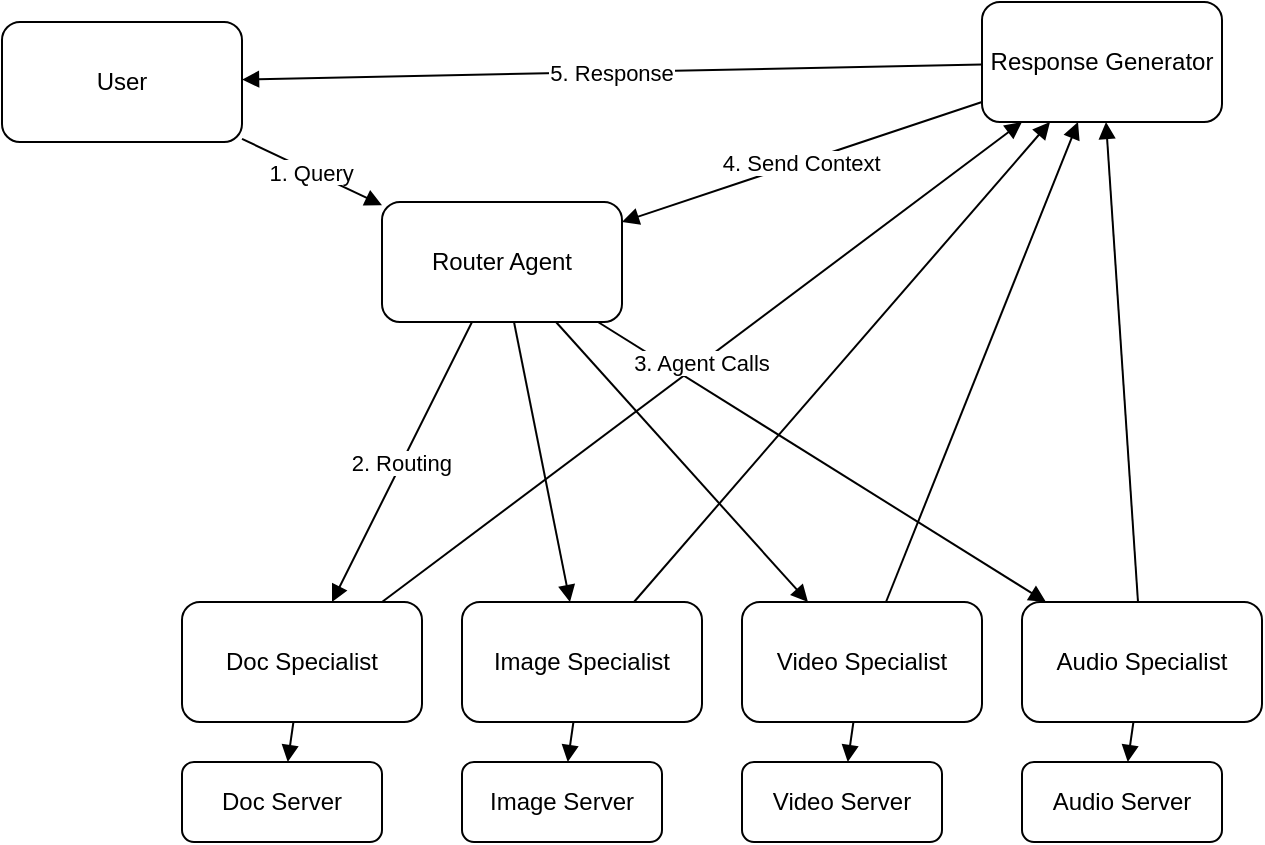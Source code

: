 <mxfile version="28.0.7">
  <diagram name="Pixeltable MCP Flow" id="sNswxe0ubBMYVQ3pgrPt">
    <mxGraphModel dx="1426" dy="766" grid="1" gridSize="10" guides="1" tooltips="1" connect="1" arrows="1" fold="1" page="1" pageScale="1" pageWidth="827" pageHeight="1169" math="0" shadow="0">
      <root>
        <mxCell id="0" />
        <mxCell id="1" parent="0" />
        <mxCell id="2eI1q7zghtQ3Tt567bm7-1" value="User" style="rounded=1;whiteSpace=wrap;html=1;" vertex="1" parent="1">
          <mxGeometry x="10" y="110" width="120" height="60" as="geometry" />
        </mxCell>
        <mxCell id="2eI1q7zghtQ3Tt567bm7-2" value="Router Agent" style="rounded=1;whiteSpace=wrap;html=1;" vertex="1" parent="1">
          <mxGeometry x="200" y="200" width="120" height="60" as="geometry" />
        </mxCell>
        <mxCell id="2eI1q7zghtQ3Tt567bm7-3" value="Response Generator" style="rounded=1;whiteSpace=wrap;html=1;" vertex="1" parent="1">
          <mxGeometry x="500" y="100" width="120" height="60" as="geometry" />
        </mxCell>
        <mxCell id="2eI1q7zghtQ3Tt567bm7-4" value="Doc Specialist" style="rounded=1;whiteSpace=wrap;html=1;" vertex="1" parent="1">
          <mxGeometry x="100" y="400" width="120" height="60" as="geometry" />
        </mxCell>
        <mxCell id="2eI1q7zghtQ3Tt567bm7-5" value="Image Specialist" style="rounded=1;whiteSpace=wrap;html=1;" vertex="1" parent="1">
          <mxGeometry x="240" y="400" width="120" height="60" as="geometry" />
        </mxCell>
        <mxCell id="2eI1q7zghtQ3Tt567bm7-6" value="Video Specialist" style="rounded=1;whiteSpace=wrap;html=1;" vertex="1" parent="1">
          <mxGeometry x="380" y="400" width="120" height="60" as="geometry" />
        </mxCell>
        <mxCell id="2eI1q7zghtQ3Tt567bm7-7" value="Audio Specialist" style="rounded=1;whiteSpace=wrap;html=1;" vertex="1" parent="1">
          <mxGeometry x="520" y="400" width="120" height="60" as="geometry" />
        </mxCell>
        <mxCell id="2eI1q7zghtQ3Tt567bm7-8" value="Doc Server" style="rounded=1;whiteSpace=wrap;html=1;" vertex="1" parent="1">
          <mxGeometry x="100" y="480" width="100" height="40" as="geometry" />
        </mxCell>
        <mxCell id="2eI1q7zghtQ3Tt567bm7-9" value="Image Server" style="rounded=1;whiteSpace=wrap;html=1;" vertex="1" parent="1">
          <mxGeometry x="240" y="480" width="100" height="40" as="geometry" />
        </mxCell>
        <mxCell id="2eI1q7zghtQ3Tt567bm7-10" value="Video Server" style="rounded=1;whiteSpace=wrap;html=1;" vertex="1" parent="1">
          <mxGeometry x="380" y="480" width="100" height="40" as="geometry" />
        </mxCell>
        <mxCell id="2eI1q7zghtQ3Tt567bm7-11" value="Audio Server" style="rounded=1;whiteSpace=wrap;html=1;" vertex="1" parent="1">
          <mxGeometry x="520" y="480" width="100" height="40" as="geometry" />
        </mxCell>
        <mxCell id="2eI1q7zghtQ3Tt567bm7-12" value="1. Query" style="endArrow=block;" edge="1" parent="1" source="2eI1q7zghtQ3Tt567bm7-1" target="2eI1q7zghtQ3Tt567bm7-2">
          <mxGeometry relative="1" as="geometry" />
        </mxCell>
        <mxCell id="2eI1q7zghtQ3Tt567bm7-13" value="2. Routing" style="endArrow=block;" edge="1" parent="1" source="2eI1q7zghtQ3Tt567bm7-2" target="2eI1q7zghtQ3Tt567bm7-4">
          <mxGeometry relative="1" as="geometry" />
        </mxCell>
        <mxCell id="2eI1q7zghtQ3Tt567bm7-14" value="" style="endArrow=block;" edge="1" parent="1" source="2eI1q7zghtQ3Tt567bm7-2" target="2eI1q7zghtQ3Tt567bm7-5">
          <mxGeometry relative="1" as="geometry" />
        </mxCell>
        <mxCell id="2eI1q7zghtQ3Tt567bm7-15" value="" style="endArrow=block;" edge="1" parent="1" source="2eI1q7zghtQ3Tt567bm7-2" target="2eI1q7zghtQ3Tt567bm7-6">
          <mxGeometry relative="1" as="geometry" />
        </mxCell>
        <mxCell id="2eI1q7zghtQ3Tt567bm7-16" value="" style="endArrow=block;" edge="1" parent="1" source="2eI1q7zghtQ3Tt567bm7-2" target="2eI1q7zghtQ3Tt567bm7-7">
          <mxGeometry relative="1" as="geometry" />
        </mxCell>
        <mxCell id="2eI1q7zghtQ3Tt567bm7-17" value="3. Agent Calls" style="endArrow=block;" edge="1" parent="1" source="2eI1q7zghtQ3Tt567bm7-4" target="2eI1q7zghtQ3Tt567bm7-3">
          <mxGeometry relative="1" as="geometry" />
        </mxCell>
        <mxCell id="2eI1q7zghtQ3Tt567bm7-18" value="" style="endArrow=block;" edge="1" parent="1" source="2eI1q7zghtQ3Tt567bm7-5" target="2eI1q7zghtQ3Tt567bm7-3">
          <mxGeometry relative="1" as="geometry" />
        </mxCell>
        <mxCell id="2eI1q7zghtQ3Tt567bm7-19" value="" style="endArrow=block;" edge="1" parent="1" source="2eI1q7zghtQ3Tt567bm7-6" target="2eI1q7zghtQ3Tt567bm7-3">
          <mxGeometry relative="1" as="geometry" />
        </mxCell>
        <mxCell id="2eI1q7zghtQ3Tt567bm7-20" value="" style="endArrow=block;" edge="1" parent="1" source="2eI1q7zghtQ3Tt567bm7-7" target="2eI1q7zghtQ3Tt567bm7-3">
          <mxGeometry relative="1" as="geometry" />
        </mxCell>
        <mxCell id="2eI1q7zghtQ3Tt567bm7-21" value="4. Send Context" style="endArrow=block;" edge="1" parent="1" source="2eI1q7zghtQ3Tt567bm7-3" target="2eI1q7zghtQ3Tt567bm7-2">
          <mxGeometry relative="1" as="geometry" />
        </mxCell>
        <mxCell id="2eI1q7zghtQ3Tt567bm7-22" value="5. Response" style="endArrow=block;" edge="1" parent="1" source="2eI1q7zghtQ3Tt567bm7-3" target="2eI1q7zghtQ3Tt567bm7-1">
          <mxGeometry relative="1" as="geometry" />
        </mxCell>
        <mxCell id="2eI1q7zghtQ3Tt567bm7-23" value="" style="endArrow=block;" edge="1" parent="1" source="2eI1q7zghtQ3Tt567bm7-4" target="2eI1q7zghtQ3Tt567bm7-8">
          <mxGeometry relative="1" as="geometry" />
        </mxCell>
        <mxCell id="2eI1q7zghtQ3Tt567bm7-24" value="" style="endArrow=block;" edge="1" parent="1" source="2eI1q7zghtQ3Tt567bm7-5" target="2eI1q7zghtQ3Tt567bm7-9">
          <mxGeometry relative="1" as="geometry" />
        </mxCell>
        <mxCell id="2eI1q7zghtQ3Tt567bm7-25" value="" style="endArrow=block;" edge="1" parent="1" source="2eI1q7zghtQ3Tt567bm7-6" target="2eI1q7zghtQ3Tt567bm7-10">
          <mxGeometry relative="1" as="geometry" />
        </mxCell>
        <mxCell id="2eI1q7zghtQ3Tt567bm7-26" value="" style="endArrow=block;" edge="1" parent="1" source="2eI1q7zghtQ3Tt567bm7-7" target="2eI1q7zghtQ3Tt567bm7-11">
          <mxGeometry relative="1" as="geometry" />
        </mxCell>
      </root>
    </mxGraphModel>
  </diagram>
</mxfile>
